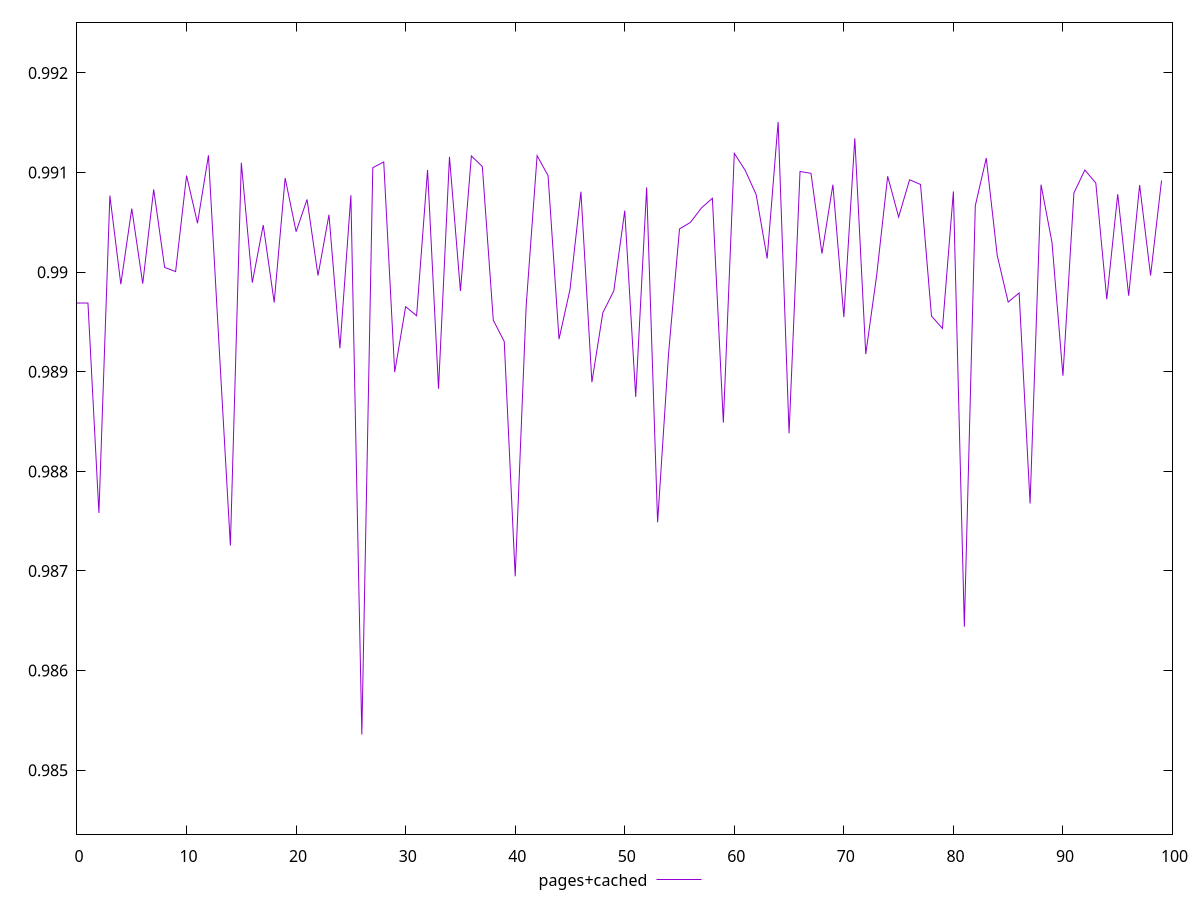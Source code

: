 $_pagesCached <<EOF
0.9896905052074358
0.9896897704667527
0.9875831459215072
0.9907687782078919
0.9898793018192533
0.9906382351448196
0.9898851162655522
0.9908306745701791
0.9900473767360591
0.9900058113626367
0.9909696189527455
0.9904912048932779
0.9911725774227863
0.9892005145816043
0.9872553295158808
0.991098555796941
0.9898950448098814
0.9904724982597446
0.9896963820456987
0.9909453364971552
0.9904066215786369
0.9907301420931067
0.9899665568332507
0.9905765148596878
0.9892361990226937
0.9907724529233055
0.9853582826323097
0.9910490065232715
0.9911066485084176
0.9889964294445309
0.9896537311764023
0.9895622057187914
0.9910257530260976
0.9888289180171921
0.9911580260859689
0.9898110806366851
0.9911672062596306
0.9910602818821974
0.9895177524394052
0.9893038628362221
0.9869465253524241
0.9896598654250748
0.9911701158777279
0.9909689386563887
0.9893278620586262
0.9898251835661456
0.9908075492319279
0.9888954828443155
0.9895930120578278
0.9898120536147493
0.9906173788069892
0.9887477100878078
0.9908510241275438
0.9874887243927449
0.9891826469517062
0.9904340827490097
0.9905000830472523
0.9906447182636651
0.9907423410427253
0.9884890313830872
0.9911929256627932
0.9910212336846829
0.9907777338294517
0.9901378469339
0.9915086288772049
0.9883825762169943
0.9910108341399153
0.9909925047533842
0.9901869492984956
0.9908781917913883
0.9895491279963318
0.9913436637108682
0.9891773589135031
0.9899718601893808
0.990963041497639
0.9905539490009652
0.9909278385841368
0.990880472636414
0.9895597389457563
0.9894354754659292
0.9908102985790812
0.9864406704372303
0.9906673885533162
0.9911457024283148
0.9901678972992222
0.9896998093087828
0.9897916098052588
0.987677164495578
0.9908786479870826
0.9902982105680573
0.9889600373269469
0.9907949419077144
0.9910255270906894
0.9908950621448872
0.9897279369384608
0.9907830129696492
0.9897633389667698
0.9908749980478768
0.9899667979300897
0.9909198784507061
EOF
set key outside below
set terminal pngcairo
set output "report_00005_2020-11-02T22-26-11.212Z/bootup-time/pages+cached//score.png"
set yrange [0.9843582826323097:0.9925086288772049]
plot $_pagesCached title "pages+cached" with line ,